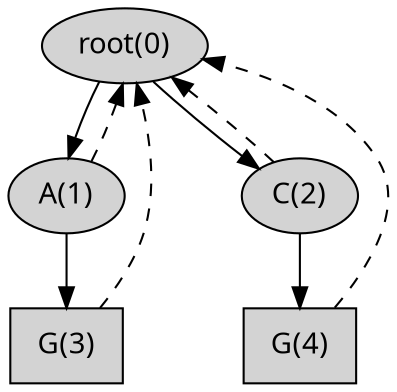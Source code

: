 digraph G {
node [fontname=Tahoma,style=filled]

root -> A -> AG
root -> C -> CG

root [label="\N(0)"]
A [label="\N(1)"]
C [label="\N(2)"]
AG [label="G(3)",shape=box]
CG [label="G(4)",shape=box]

{rank=same; A C}
{rank=same; AG CG}

{
edge [style=dashed,weight=0]
{A C AG CG} -> root
}
}
